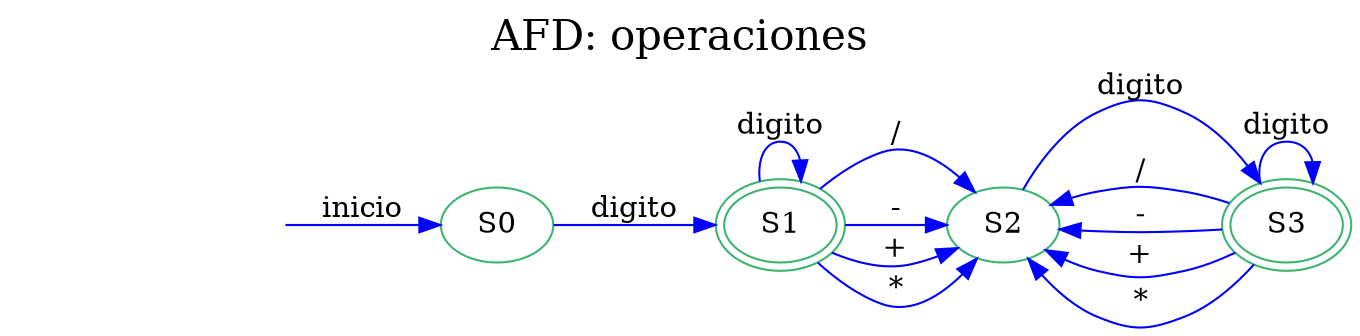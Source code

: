 digraph AFD { 
graph [label="AFD: operaciones", labelloc=t, fontsize=20]; rankdir=LR;edge [color=blue];node [color = mediumseagreen];"S0"[ label=S0]
"S1"[ label=S1]
"S2"[ label=S2]
"S3"[ label=S3]
secret_node [style=invis];
secret_node -> S0 [label="inicio"];S1[peripheries=2];
S3[peripheries=2];
"S0"->"S1"[label="digito"];
"S1"->"S2"[label="\/"];
"S1"->"S2"[label="\-"];
"S1"->"S2"[label="\+"];
"S1"->"S1"[label="digito"];
"S1"->"S2"[label="\*"];
"S2"->"S3"[label="digito"];
"S3"->"S2"[label="\/"];
"S3"->"S2"[label="\-"];
"S3"->"S2"[label="\+"];
"S3"->"S3"[label="digito"];
"S3"->"S2"[label="\*"];

}